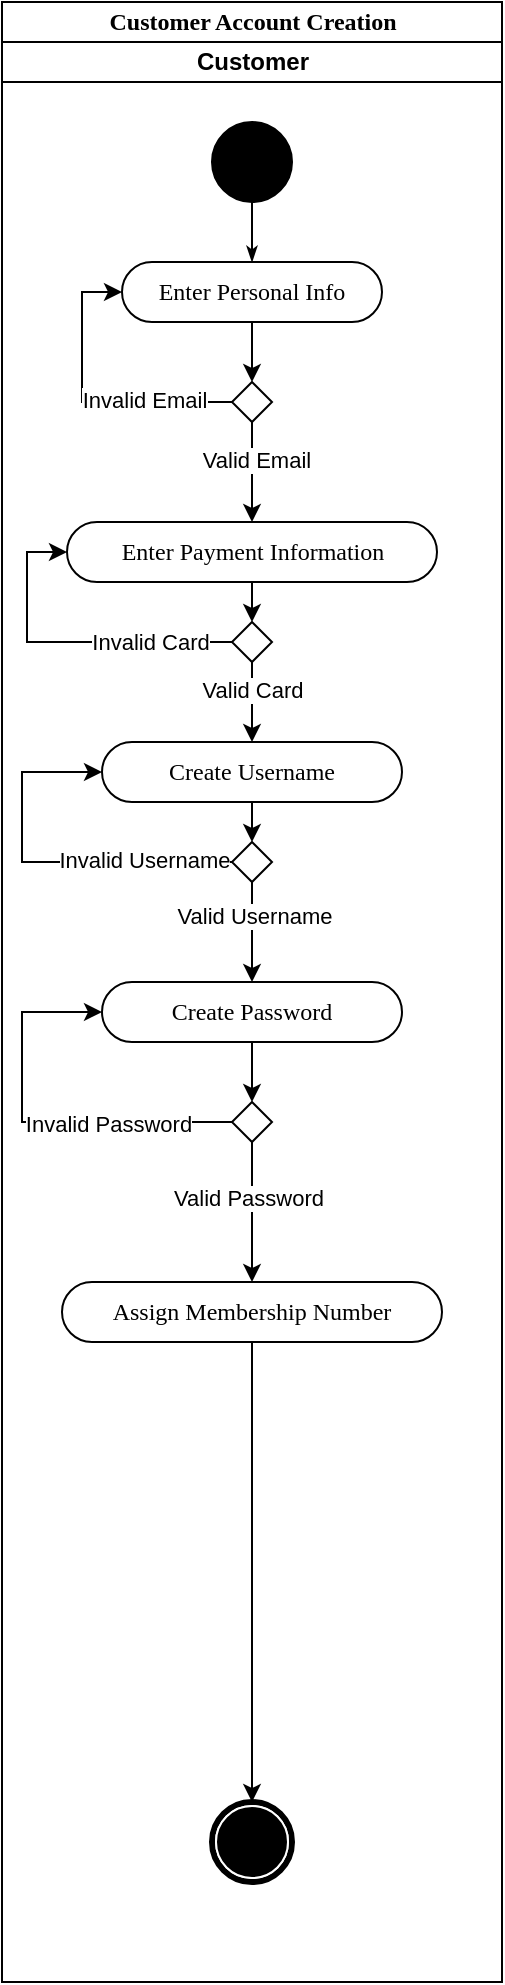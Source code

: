 <mxfile version="13.7.9" type="github">
  <diagram name="Page-1" id="0783ab3e-0a74-02c8-0abd-f7b4e66b4bec">
    <mxGraphModel dx="1673" dy="896" grid="1" gridSize="10" guides="1" tooltips="1" connect="1" arrows="1" fold="1" page="1" pageScale="1" pageWidth="850" pageHeight="1100" background="#ffffff" math="0" shadow="0">
      <root>
        <mxCell id="0" />
        <mxCell id="1" parent="0" />
        <mxCell id="1c1d494c118603dd-1" value="Customer Account Creation" style="swimlane;html=1;childLayout=stackLayout;startSize=20;rounded=0;shadow=0;comic=0;labelBackgroundColor=none;strokeWidth=1;fontFamily=Verdana;fontSize=12;align=center;" parent="1" vertex="1">
          <mxGeometry x="300" width="250" height="990" as="geometry" />
        </mxCell>
        <mxCell id="1c1d494c118603dd-4" value="Customer" style="swimlane;html=1;startSize=20;" parent="1c1d494c118603dd-1" vertex="1">
          <mxGeometry y="20" width="250" height="970" as="geometry" />
        </mxCell>
        <mxCell id="1c1d494c118603dd-27" style="edgeStyle=orthogonalEdgeStyle;rounded=0;html=1;labelBackgroundColor=none;startArrow=none;startFill=0;startSize=5;endArrow=classicThin;endFill=1;endSize=5;jettySize=auto;orthogonalLoop=1;strokeWidth=1;fontFamily=Verdana;fontSize=12" parent="1c1d494c118603dd-4" source="60571a20871a0731-4" target="60571a20871a0731-8" edge="1">
          <mxGeometry relative="1" as="geometry" />
        </mxCell>
        <mxCell id="FoylEkCQx7ruYF9cWjb8-11" style="edgeStyle=orthogonalEdgeStyle;rounded=0;orthogonalLoop=1;jettySize=auto;html=1;exitX=0;exitY=0.5;exitDx=0;exitDy=0;entryX=0;entryY=0.5;entryDx=0;entryDy=0;" edge="1" parent="1c1d494c118603dd-4" source="FoylEkCQx7ruYF9cWjb8-9" target="60571a20871a0731-8">
          <mxGeometry relative="1" as="geometry" />
        </mxCell>
        <mxCell id="FoylEkCQx7ruYF9cWjb8-13" value="Invalid Email" style="edgeLabel;html=1;align=center;verticalAlign=middle;resizable=0;points=[];" vertex="1" connectable="0" parent="FoylEkCQx7ruYF9cWjb8-11">
          <mxGeometry x="-0.405" y="-1" relative="1" as="geometry">
            <mxPoint as="offset" />
          </mxGeometry>
        </mxCell>
        <mxCell id="FoylEkCQx7ruYF9cWjb8-12" style="edgeStyle=orthogonalEdgeStyle;rounded=0;orthogonalLoop=1;jettySize=auto;html=1;exitX=0.5;exitY=1;exitDx=0;exitDy=0;entryX=0.5;entryY=0;entryDx=0;entryDy=0;" edge="1" parent="1c1d494c118603dd-4" source="FoylEkCQx7ruYF9cWjb8-9" target="1c1d494c118603dd-5">
          <mxGeometry relative="1" as="geometry" />
        </mxCell>
        <mxCell id="FoylEkCQx7ruYF9cWjb8-14" value="Valid Email" style="edgeLabel;html=1;align=center;verticalAlign=middle;resizable=0;points=[];" vertex="1" connectable="0" parent="FoylEkCQx7ruYF9cWjb8-12">
          <mxGeometry x="-0.238" y="2" relative="1" as="geometry">
            <mxPoint as="offset" />
          </mxGeometry>
        </mxCell>
        <mxCell id="FoylEkCQx7ruYF9cWjb8-17" style="edgeStyle=orthogonalEdgeStyle;rounded=0;orthogonalLoop=1;jettySize=auto;html=1;exitX=0;exitY=0.5;exitDx=0;exitDy=0;entryX=0;entryY=0.5;entryDx=0;entryDy=0;" edge="1" parent="1c1d494c118603dd-4" source="FoylEkCQx7ruYF9cWjb8-15" target="1c1d494c118603dd-5">
          <mxGeometry relative="1" as="geometry" />
        </mxCell>
        <mxCell id="FoylEkCQx7ruYF9cWjb8-18" value="Invalid Card" style="edgeLabel;html=1;align=center;verticalAlign=middle;resizable=0;points=[];" vertex="1" connectable="0" parent="FoylEkCQx7ruYF9cWjb8-17">
          <mxGeometry x="-0.504" relative="1" as="geometry">
            <mxPoint as="offset" />
          </mxGeometry>
        </mxCell>
        <mxCell id="FoylEkCQx7ruYF9cWjb8-22" style="edgeStyle=orthogonalEdgeStyle;rounded=0;orthogonalLoop=1;jettySize=auto;html=1;exitX=0.5;exitY=1;exitDx=0;exitDy=0;entryX=0.5;entryY=0;entryDx=0;entryDy=0;" edge="1" parent="1c1d494c118603dd-4" source="1c1d494c118603dd-8" target="FoylEkCQx7ruYF9cWjb8-21">
          <mxGeometry relative="1" as="geometry" />
        </mxCell>
        <mxCell id="FoylEkCQx7ruYF9cWjb8-23" style="edgeStyle=orthogonalEdgeStyle;rounded=0;orthogonalLoop=1;jettySize=auto;html=1;entryX=0.5;entryY=0;entryDx=0;entryDy=0;" edge="1" parent="1c1d494c118603dd-4" source="FoylEkCQx7ruYF9cWjb8-21" target="FoylEkCQx7ruYF9cWjb8-6">
          <mxGeometry relative="1" as="geometry" />
        </mxCell>
        <mxCell id="FoylEkCQx7ruYF9cWjb8-26" value="Valid Username" style="edgeLabel;html=1;align=center;verticalAlign=middle;resizable=0;points=[];" vertex="1" connectable="0" parent="FoylEkCQx7ruYF9cWjb8-23">
          <mxGeometry x="-0.336" y="1" relative="1" as="geometry">
            <mxPoint as="offset" />
          </mxGeometry>
        </mxCell>
        <mxCell id="FoylEkCQx7ruYF9cWjb8-29" style="edgeStyle=orthogonalEdgeStyle;rounded=0;orthogonalLoop=1;jettySize=auto;html=1;exitX=0.5;exitY=1;exitDx=0;exitDy=0;entryX=0.5;entryY=0;entryDx=0;entryDy=0;" edge="1" parent="1c1d494c118603dd-4" source="FoylEkCQx7ruYF9cWjb8-27" target="1c1d494c118603dd-19">
          <mxGeometry relative="1" as="geometry" />
        </mxCell>
        <mxCell id="FoylEkCQx7ruYF9cWjb8-32" value="Valid Password" style="edgeLabel;html=1;align=center;verticalAlign=middle;resizable=0;points=[];" vertex="1" connectable="0" parent="FoylEkCQx7ruYF9cWjb8-29">
          <mxGeometry x="-0.216" y="-2" relative="1" as="geometry">
            <mxPoint as="offset" />
          </mxGeometry>
        </mxCell>
        <mxCell id="FoylEkCQx7ruYF9cWjb8-30" style="edgeStyle=orthogonalEdgeStyle;rounded=0;orthogonalLoop=1;jettySize=auto;html=1;exitX=0;exitY=0.5;exitDx=0;exitDy=0;entryX=0;entryY=0.5;entryDx=0;entryDy=0;" edge="1" parent="1c1d494c118603dd-4" source="FoylEkCQx7ruYF9cWjb8-27" target="FoylEkCQx7ruYF9cWjb8-6">
          <mxGeometry relative="1" as="geometry">
            <Array as="points">
              <mxPoint x="10" y="540" />
              <mxPoint x="10" y="485" />
            </Array>
          </mxGeometry>
        </mxCell>
        <mxCell id="FoylEkCQx7ruYF9cWjb8-31" value="Invalid Password" style="edgeLabel;html=1;align=center;verticalAlign=middle;resizable=0;points=[];" vertex="1" connectable="0" parent="FoylEkCQx7ruYF9cWjb8-30">
          <mxGeometry x="-0.379" relative="1" as="geometry">
            <mxPoint y="1" as="offset" />
          </mxGeometry>
        </mxCell>
        <mxCell id="FoylEkCQx7ruYF9cWjb8-27" value="" style="rhombus;whiteSpace=wrap;html=1;" vertex="1" parent="1c1d494c118603dd-4">
          <mxGeometry x="115" y="530" width="20" height="20" as="geometry" />
        </mxCell>
        <mxCell id="1c1d494c118603dd-8" value="Create Username" style="rounded=1;whiteSpace=wrap;html=1;shadow=0;comic=0;labelBackgroundColor=none;strokeWidth=1;fontFamily=Verdana;fontSize=12;align=center;arcSize=50;" parent="1c1d494c118603dd-4" vertex="1">
          <mxGeometry x="50" y="350" width="150" height="30" as="geometry" />
        </mxCell>
        <mxCell id="FoylEkCQx7ruYF9cWjb8-19" style="edgeStyle=orthogonalEdgeStyle;rounded=0;orthogonalLoop=1;jettySize=auto;html=1;exitX=0.5;exitY=1;exitDx=0;exitDy=0;entryX=0.5;entryY=0;entryDx=0;entryDy=0;" edge="1" parent="1c1d494c118603dd-4" source="FoylEkCQx7ruYF9cWjb8-15" target="1c1d494c118603dd-8">
          <mxGeometry relative="1" as="geometry" />
        </mxCell>
        <mxCell id="FoylEkCQx7ruYF9cWjb8-20" value="Valid Card" style="edgeLabel;html=1;align=center;verticalAlign=middle;resizable=0;points=[];" vertex="1" connectable="0" parent="FoylEkCQx7ruYF9cWjb8-19">
          <mxGeometry x="-0.315" relative="1" as="geometry">
            <mxPoint as="offset" />
          </mxGeometry>
        </mxCell>
        <mxCell id="FoylEkCQx7ruYF9cWjb8-15" value="" style="rhombus;whiteSpace=wrap;html=1;" vertex="1" parent="1c1d494c118603dd-4">
          <mxGeometry x="115" y="290" width="20" height="20" as="geometry" />
        </mxCell>
        <mxCell id="FoylEkCQx7ruYF9cWjb8-9" value="" style="rhombus;whiteSpace=wrap;html=1;" vertex="1" parent="1c1d494c118603dd-4">
          <mxGeometry x="115" y="170" width="20" height="20" as="geometry" />
        </mxCell>
        <mxCell id="60571a20871a0731-4" value="" style="ellipse;whiteSpace=wrap;html=1;rounded=0;shadow=0;comic=0;labelBackgroundColor=none;strokeWidth=1;fillColor=#000000;fontFamily=Verdana;fontSize=12;align=center;" parent="1c1d494c118603dd-4" vertex="1">
          <mxGeometry x="105" y="40" width="40" height="40" as="geometry" />
        </mxCell>
        <mxCell id="FoylEkCQx7ruYF9cWjb8-10" style="edgeStyle=orthogonalEdgeStyle;rounded=0;orthogonalLoop=1;jettySize=auto;html=1;entryX=0.5;entryY=0;entryDx=0;entryDy=0;" edge="1" parent="1c1d494c118603dd-4" source="60571a20871a0731-8" target="FoylEkCQx7ruYF9cWjb8-9">
          <mxGeometry relative="1" as="geometry" />
        </mxCell>
        <mxCell id="60571a20871a0731-8" value="Enter Personal Info" style="rounded=1;whiteSpace=wrap;html=1;shadow=0;comic=0;labelBackgroundColor=none;strokeWidth=1;fontFamily=Verdana;fontSize=12;align=center;arcSize=50;" parent="1c1d494c118603dd-4" vertex="1">
          <mxGeometry x="60" y="110" width="130" height="30" as="geometry" />
        </mxCell>
        <mxCell id="FoylEkCQx7ruYF9cWjb8-16" style="edgeStyle=orthogonalEdgeStyle;rounded=0;orthogonalLoop=1;jettySize=auto;html=1;exitX=0.5;exitY=1;exitDx=0;exitDy=0;entryX=0.5;entryY=0;entryDx=0;entryDy=0;" edge="1" parent="1c1d494c118603dd-4" source="1c1d494c118603dd-5" target="FoylEkCQx7ruYF9cWjb8-15">
          <mxGeometry relative="1" as="geometry" />
        </mxCell>
        <mxCell id="1c1d494c118603dd-5" value="Enter Payment Information" style="rounded=1;whiteSpace=wrap;html=1;shadow=0;comic=0;labelBackgroundColor=none;strokeWidth=1;fontFamily=Verdana;fontSize=12;align=center;arcSize=50;" parent="1c1d494c118603dd-4" vertex="1">
          <mxGeometry x="32.5" y="240" width="185" height="30" as="geometry" />
        </mxCell>
        <mxCell id="FoylEkCQx7ruYF9cWjb8-28" style="edgeStyle=orthogonalEdgeStyle;rounded=0;orthogonalLoop=1;jettySize=auto;html=1;entryX=0.5;entryY=0;entryDx=0;entryDy=0;" edge="1" parent="1c1d494c118603dd-4" source="FoylEkCQx7ruYF9cWjb8-6" target="FoylEkCQx7ruYF9cWjb8-27">
          <mxGeometry relative="1" as="geometry" />
        </mxCell>
        <mxCell id="FoylEkCQx7ruYF9cWjb8-6" value="Create Password" style="rounded=1;whiteSpace=wrap;html=1;shadow=0;comic=0;labelBackgroundColor=none;strokeWidth=1;fontFamily=Verdana;fontSize=12;align=center;arcSize=50;" vertex="1" parent="1c1d494c118603dd-4">
          <mxGeometry x="50" y="470" width="150" height="30" as="geometry" />
        </mxCell>
        <mxCell id="FoylEkCQx7ruYF9cWjb8-24" style="edgeStyle=orthogonalEdgeStyle;rounded=0;orthogonalLoop=1;jettySize=auto;html=1;exitX=0;exitY=0.5;exitDx=0;exitDy=0;entryX=0;entryY=0.5;entryDx=0;entryDy=0;" edge="1" parent="1c1d494c118603dd-4" source="FoylEkCQx7ruYF9cWjb8-21" target="1c1d494c118603dd-8">
          <mxGeometry relative="1" as="geometry">
            <Array as="points">
              <mxPoint x="10" y="410" />
              <mxPoint x="10" y="365" />
            </Array>
          </mxGeometry>
        </mxCell>
        <mxCell id="FoylEkCQx7ruYF9cWjb8-25" value="Invalid Username" style="edgeLabel;html=1;align=center;verticalAlign=middle;resizable=0;points=[];" vertex="1" connectable="0" parent="FoylEkCQx7ruYF9cWjb8-24">
          <mxGeometry x="-0.537" y="-1" relative="1" as="geometry">
            <mxPoint as="offset" />
          </mxGeometry>
        </mxCell>
        <mxCell id="FoylEkCQx7ruYF9cWjb8-21" value="" style="rhombus;whiteSpace=wrap;html=1;" vertex="1" parent="1c1d494c118603dd-4">
          <mxGeometry x="115" y="400" width="20" height="20" as="geometry" />
        </mxCell>
        <mxCell id="FoylEkCQx7ruYF9cWjb8-33" style="edgeStyle=orthogonalEdgeStyle;rounded=0;orthogonalLoop=1;jettySize=auto;html=1;exitX=0.5;exitY=1;exitDx=0;exitDy=0;entryX=0.5;entryY=0;entryDx=0;entryDy=0;" edge="1" parent="1c1d494c118603dd-4" source="1c1d494c118603dd-19" target="60571a20871a0731-5">
          <mxGeometry relative="1" as="geometry" />
        </mxCell>
        <mxCell id="1c1d494c118603dd-19" value="Assign Membership Number" style="rounded=1;whiteSpace=wrap;html=1;shadow=0;comic=0;labelBackgroundColor=none;strokeWidth=1;fontFamily=Verdana;fontSize=12;align=center;arcSize=50;" parent="1c1d494c118603dd-4" vertex="1">
          <mxGeometry x="30" y="620" width="190" height="30" as="geometry" />
        </mxCell>
        <mxCell id="60571a20871a0731-5" value="" style="shape=mxgraph.bpmn.shape;html=1;verticalLabelPosition=bottom;labelBackgroundColor=#ffffff;verticalAlign=top;perimeter=ellipsePerimeter;outline=end;symbol=terminate;rounded=0;shadow=0;comic=0;strokeWidth=1;fontFamily=Verdana;fontSize=12;align=center;" parent="1c1d494c118603dd-4" vertex="1">
          <mxGeometry x="105" y="880" width="40" height="40" as="geometry" />
        </mxCell>
      </root>
    </mxGraphModel>
  </diagram>
</mxfile>
